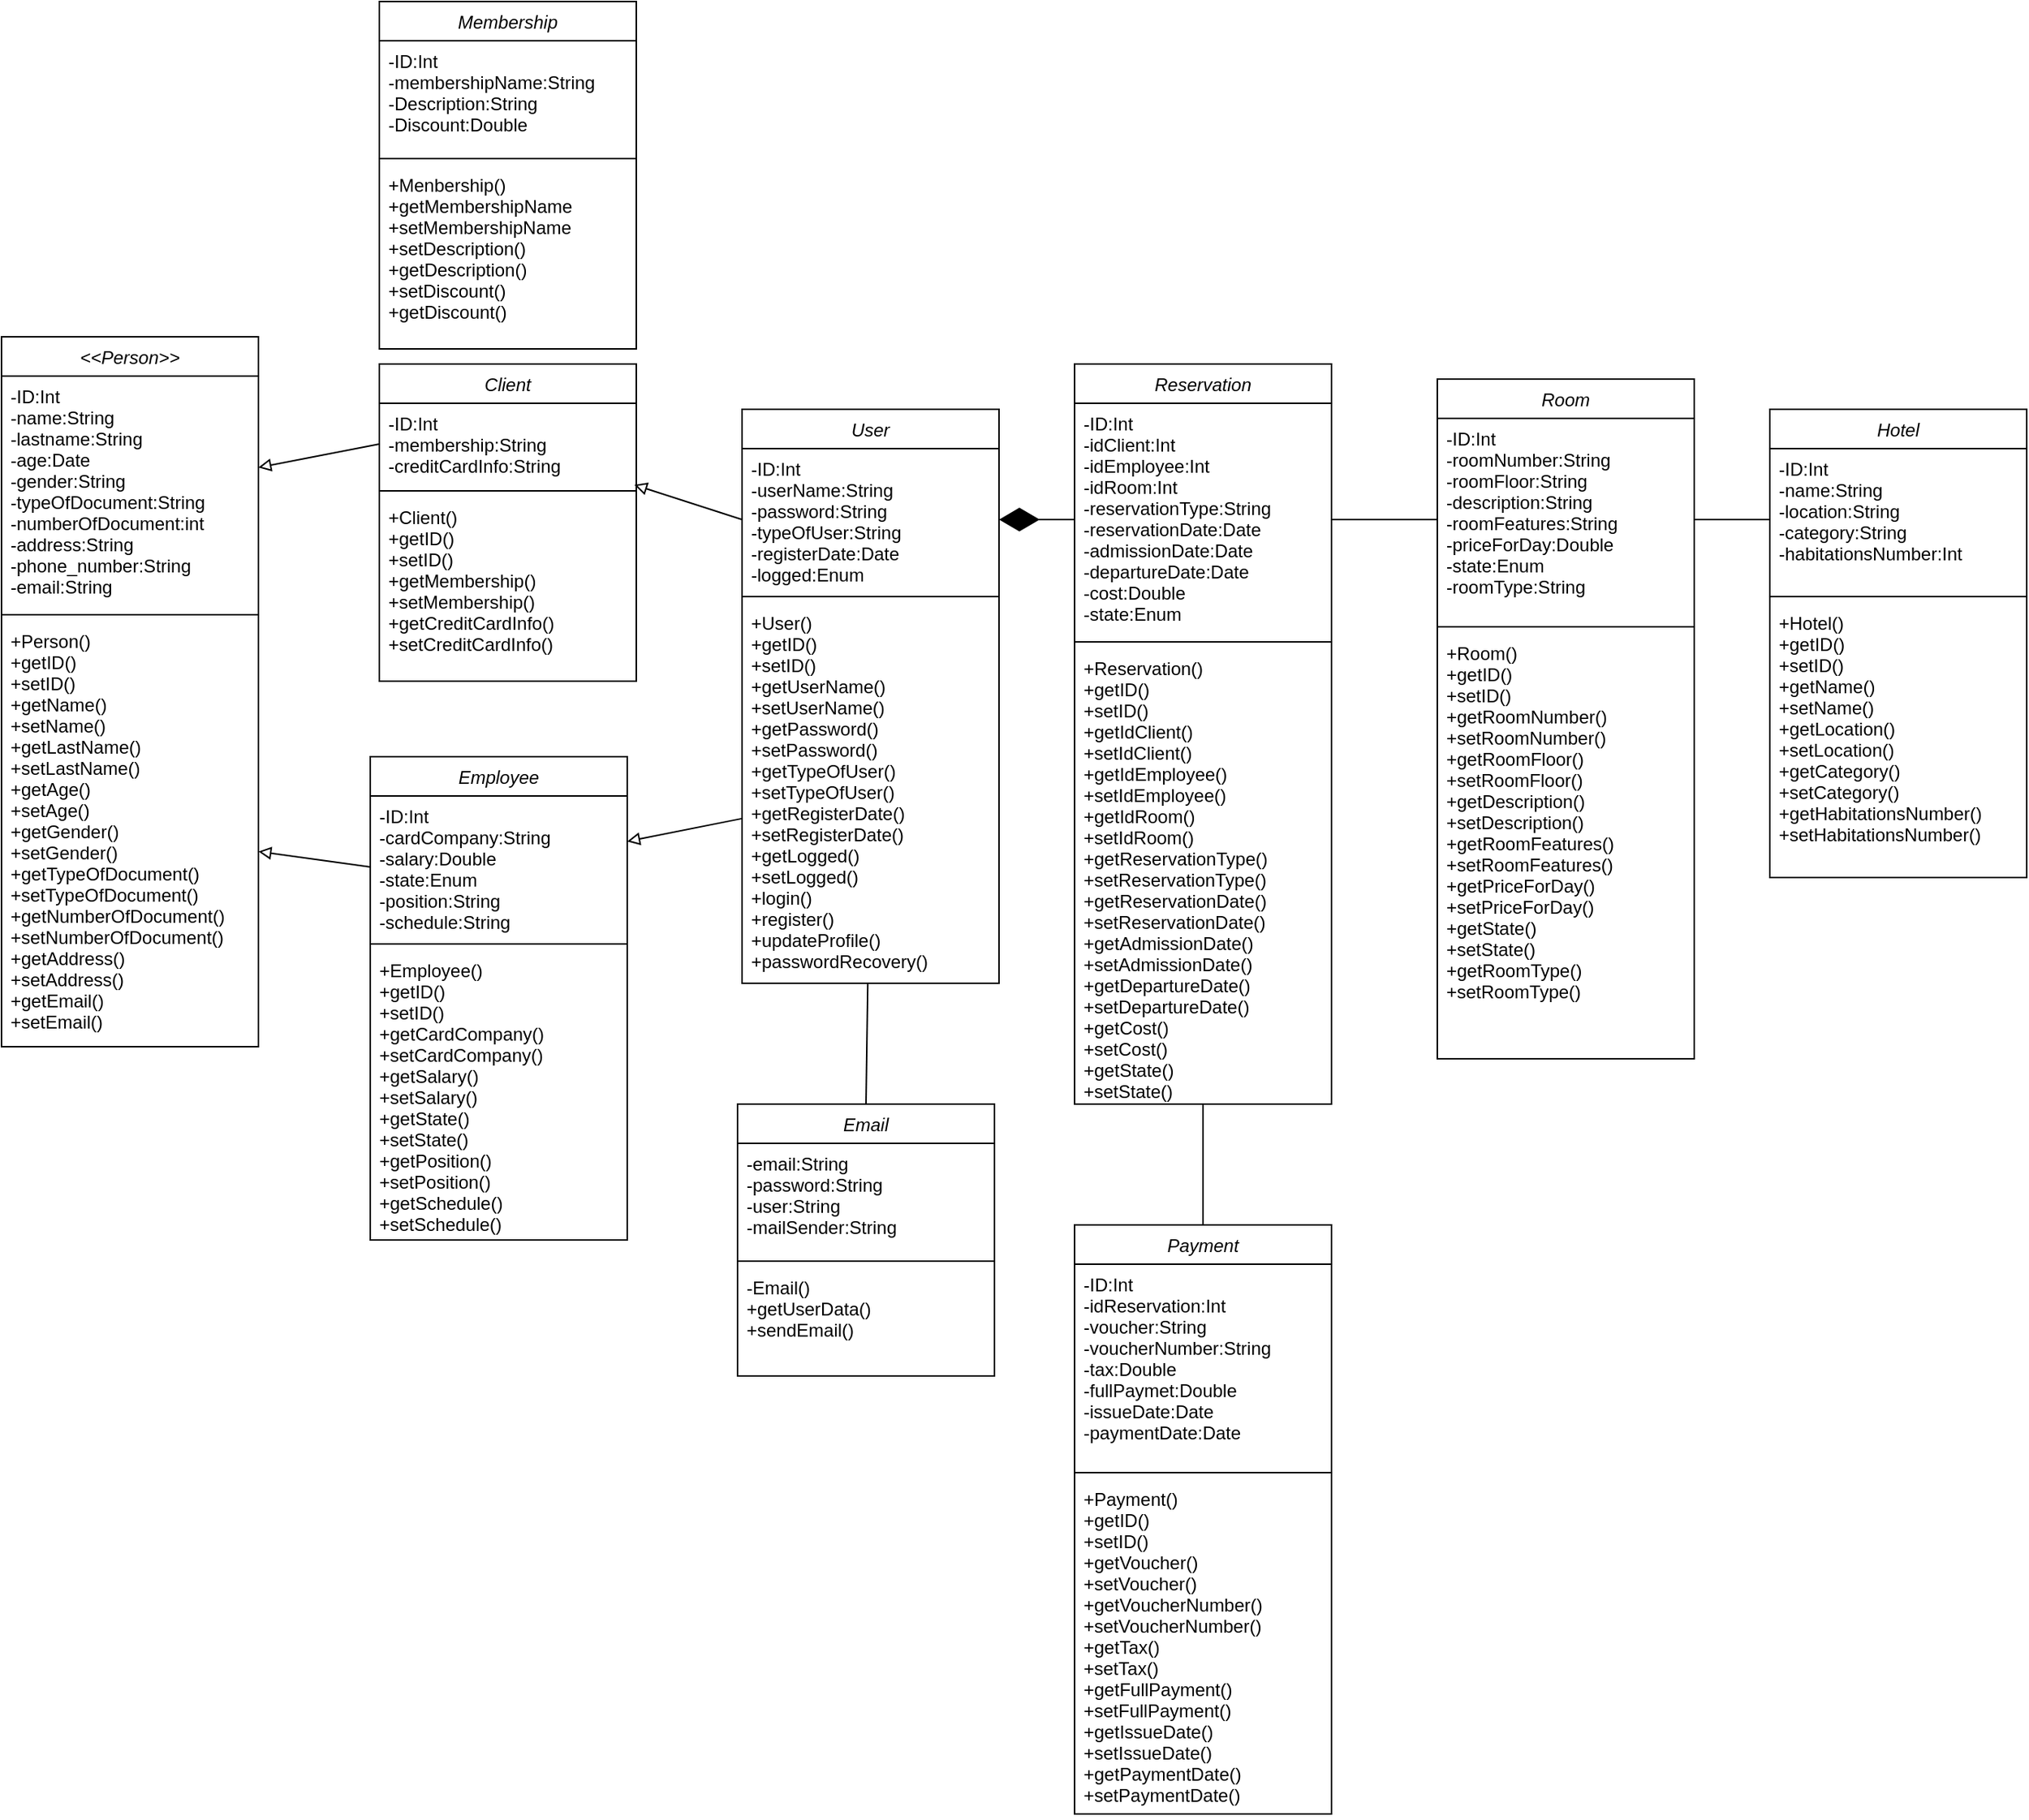<mxfile version="20.0.3" type="device"><diagram id="C5RBs43oDa-KdzZeNtuy" name="Page-1"><mxGraphModel dx="813" dy="1670" grid="1" gridSize="10" guides="1" tooltips="1" connect="1" arrows="1" fold="1" page="1" pageScale="1" pageWidth="827" pageHeight="1169" math="0" shadow="0"><root><mxCell id="WIyWlLk6GJQsqaUBKTNV-0"/><mxCell id="WIyWlLk6GJQsqaUBKTNV-1" parent="WIyWlLk6GJQsqaUBKTNV-0"/><mxCell id="zkfFHV4jXpPFQw0GAbJ--0" value="&lt;&lt;Person&gt;&gt;" style="swimlane;fontStyle=2;align=center;verticalAlign=top;childLayout=stackLayout;horizontal=1;startSize=26;horizontalStack=0;resizeParent=1;resizeLast=0;collapsible=1;marginBottom=0;rounded=0;shadow=0;strokeWidth=1;" parent="WIyWlLk6GJQsqaUBKTNV-1" vertex="1"><mxGeometry x="170" y="122" width="170" height="470" as="geometry"><mxRectangle x="230" y="140" width="160" height="26" as="alternateBounds"/></mxGeometry></mxCell><mxCell id="zkfFHV4jXpPFQw0GAbJ--1" value="-ID:Int&#10;-name:String&#10;-lastname:String&#10;-age:Date&#10;-gender:String&#10;-typeOfDocument:String&#10;-numberOfDocument:int&#10;-address:String&#10;-phone_number:String&#10;-email:String" style="text;align=left;verticalAlign=top;spacingLeft=4;spacingRight=4;overflow=hidden;rotatable=0;points=[[0,0.5],[1,0.5]];portConstraint=eastwest;" parent="zkfFHV4jXpPFQw0GAbJ--0" vertex="1"><mxGeometry y="26" width="170" height="154" as="geometry"/></mxCell><mxCell id="zkfFHV4jXpPFQw0GAbJ--4" value="" style="line;html=1;strokeWidth=1;align=left;verticalAlign=middle;spacingTop=-1;spacingLeft=3;spacingRight=3;rotatable=0;labelPosition=right;points=[];portConstraint=eastwest;" parent="zkfFHV4jXpPFQw0GAbJ--0" vertex="1"><mxGeometry y="180" width="170" height="8" as="geometry"/></mxCell><mxCell id="zkfFHV4jXpPFQw0GAbJ--5" value="+Person()&#10;+getID()&#10;+setID()&#10;+getName()&#10;+setName()&#10;+getLastName()&#10;+setLastName()&#10;+getAge()&#10;+setAge()&#10;+getGender()&#10;+setGender()&#10;+getTypeOfDocument()&#10;+setTypeOfDocument()&#10;+getNumberOfDocument()&#10;+setNumberOfDocument()&#10;+getAddress()&#10;+setAddress()&#10;+getEmail()&#10;+setEmail()" style="text;align=left;verticalAlign=top;spacingLeft=4;spacingRight=4;overflow=hidden;rotatable=0;points=[[0,0.5],[1,0.5]];portConstraint=eastwest;" parent="zkfFHV4jXpPFQw0GAbJ--0" vertex="1"><mxGeometry y="188" width="170" height="282" as="geometry"/></mxCell><mxCell id="ZMhXPZwdAN29FE3veMt--0" value="Client" style="swimlane;fontStyle=2;align=center;verticalAlign=top;childLayout=stackLayout;horizontal=1;startSize=26;horizontalStack=0;resizeParent=1;resizeLast=0;collapsible=1;marginBottom=0;rounded=0;shadow=0;strokeWidth=1;" parent="WIyWlLk6GJQsqaUBKTNV-1" vertex="1"><mxGeometry x="420" y="140" width="170" height="210" as="geometry"><mxRectangle x="230" y="140" width="160" height="26" as="alternateBounds"/></mxGeometry></mxCell><mxCell id="ZMhXPZwdAN29FE3veMt--1" value="-ID:Int&#10;-membership:String&#10;-creditCardInfo:String" style="text;align=left;verticalAlign=top;spacingLeft=4;spacingRight=4;overflow=hidden;rotatable=0;points=[[0,0.5],[1,0.5]];portConstraint=eastwest;" parent="ZMhXPZwdAN29FE3veMt--0" vertex="1"><mxGeometry y="26" width="170" height="54" as="geometry"/></mxCell><mxCell id="ZMhXPZwdAN29FE3veMt--2" value="" style="line;html=1;strokeWidth=1;align=left;verticalAlign=middle;spacingTop=-1;spacingLeft=3;spacingRight=3;rotatable=0;labelPosition=right;points=[];portConstraint=eastwest;" parent="ZMhXPZwdAN29FE3veMt--0" vertex="1"><mxGeometry y="80" width="170" height="8" as="geometry"/></mxCell><mxCell id="ZMhXPZwdAN29FE3veMt--3" value="+Client()&#10;+getID()&#10;+setID()&#10;+getMembership()&#10;+setMembership()&#10;+getCreditCardInfo()&#10;+setCreditCardInfo()" style="text;align=left;verticalAlign=top;spacingLeft=4;spacingRight=4;overflow=hidden;rotatable=0;points=[[0,0.5],[1,0.5]];portConstraint=eastwest;" parent="ZMhXPZwdAN29FE3veMt--0" vertex="1"><mxGeometry y="88" width="170" height="122" as="geometry"/></mxCell><mxCell id="ZMhXPZwdAN29FE3veMt--8" value="" style="endArrow=block;html=1;rounded=0;endFill=0;exitX=0;exitY=0.5;exitDx=0;exitDy=0;" parent="WIyWlLk6GJQsqaUBKTNV-1" source="ZMhXPZwdAN29FE3veMt--1" target="zkfFHV4jXpPFQw0GAbJ--1" edge="1"><mxGeometry width="50" height="50" relative="1" as="geometry"><mxPoint x="430" y="230" as="sourcePoint"/><mxPoint x="440" y="340" as="targetPoint"/></mxGeometry></mxCell><mxCell id="ZMhXPZwdAN29FE3veMt--11" value="User" style="swimlane;fontStyle=2;align=center;verticalAlign=top;childLayout=stackLayout;horizontal=1;startSize=26;horizontalStack=0;resizeParent=1;resizeLast=0;collapsible=1;marginBottom=0;rounded=0;shadow=0;strokeWidth=1;" parent="WIyWlLk6GJQsqaUBKTNV-1" vertex="1"><mxGeometry x="660" y="170" width="170" height="380" as="geometry"><mxRectangle x="230" y="140" width="160" height="26" as="alternateBounds"/></mxGeometry></mxCell><mxCell id="ZMhXPZwdAN29FE3veMt--12" value="-ID:Int&#10;-userName:String&#10;-password:String&#10;-typeOfUser:String&#10;-registerDate:Date&#10;-logged:Enum" style="text;align=left;verticalAlign=top;spacingLeft=4;spacingRight=4;overflow=hidden;rotatable=0;points=[[0,0.5],[1,0.5]];portConstraint=eastwest;" parent="ZMhXPZwdAN29FE3veMt--11" vertex="1"><mxGeometry y="26" width="170" height="94" as="geometry"/></mxCell><mxCell id="ZMhXPZwdAN29FE3veMt--13" value="" style="line;html=1;strokeWidth=1;align=left;verticalAlign=middle;spacingTop=-1;spacingLeft=3;spacingRight=3;rotatable=0;labelPosition=right;points=[];portConstraint=eastwest;" parent="ZMhXPZwdAN29FE3veMt--11" vertex="1"><mxGeometry y="120" width="170" height="8" as="geometry"/></mxCell><mxCell id="ZMhXPZwdAN29FE3veMt--14" value="+User()&#10;+getID()&#10;+setID()&#10;+getUserName()&#10;+setUserName()&#10;+getPassword()&#10;+setPassword()&#10;+getTypeOfUser()&#10;+setTypeOfUser()&#10;+getRegisterDate()&#10;+setRegisterDate()&#10;+getLogged()&#10;+setLogged()&#10;+login()&#10;+register()&#10;+updateProfile()&#10;+passwordRecovery()" style="text;align=left;verticalAlign=top;spacingLeft=4;spacingRight=4;overflow=hidden;rotatable=0;points=[[0,0.5],[1,0.5]];portConstraint=eastwest;" parent="ZMhXPZwdAN29FE3veMt--11" vertex="1"><mxGeometry y="128" width="170" height="252" as="geometry"/></mxCell><mxCell id="ZMhXPZwdAN29FE3veMt--15" value="" style="endArrow=block;html=1;rounded=0;endFill=0;exitX=0;exitY=0.5;exitDx=0;exitDy=0;" parent="WIyWlLk6GJQsqaUBKTNV-1" source="ZMhXPZwdAN29FE3veMt--12" target="ZMhXPZwdAN29FE3veMt--1" edge="1"><mxGeometry width="50" height="50" relative="1" as="geometry"><mxPoint x="710" y="233" as="sourcePoint"/><mxPoint x="610" y="234.081" as="targetPoint"/></mxGeometry></mxCell><mxCell id="ZMhXPZwdAN29FE3veMt--16" value="Employee" style="swimlane;fontStyle=2;align=center;verticalAlign=top;childLayout=stackLayout;horizontal=1;startSize=26;horizontalStack=0;resizeParent=1;resizeLast=0;collapsible=1;marginBottom=0;rounded=0;shadow=0;strokeWidth=1;" parent="WIyWlLk6GJQsqaUBKTNV-1" vertex="1"><mxGeometry x="414" y="400" width="170" height="320" as="geometry"><mxRectangle x="230" y="140" width="160" height="26" as="alternateBounds"/></mxGeometry></mxCell><mxCell id="ZMhXPZwdAN29FE3veMt--17" value="-ID:Int&#10;-cardCompany:String&#10;-salary:Double&#10;-state:Enum&#10;-position:String&#10;-schedule:String" style="text;align=left;verticalAlign=top;spacingLeft=4;spacingRight=4;overflow=hidden;rotatable=0;points=[[0,0.5],[1,0.5]];portConstraint=eastwest;" parent="ZMhXPZwdAN29FE3veMt--16" vertex="1"><mxGeometry y="26" width="170" height="94" as="geometry"/></mxCell><mxCell id="ZMhXPZwdAN29FE3veMt--18" value="" style="line;html=1;strokeWidth=1;align=left;verticalAlign=middle;spacingTop=-1;spacingLeft=3;spacingRight=3;rotatable=0;labelPosition=right;points=[];portConstraint=eastwest;" parent="ZMhXPZwdAN29FE3veMt--16" vertex="1"><mxGeometry y="120" width="170" height="8" as="geometry"/></mxCell><mxCell id="ZMhXPZwdAN29FE3veMt--19" value="+Employee()&#10;+getID()&#10;+setID()&#10;+getCardCompany()&#10;+setCardCompany()&#10;+getSalary()&#10;+setSalary()&#10;+getState()&#10;+setState()&#10;+getPosition()&#10;+setPosition()&#10;+getSchedule()&#10;+setSchedule()" style="text;align=left;verticalAlign=top;spacingLeft=4;spacingRight=4;overflow=hidden;rotatable=0;points=[[0,0.5],[1,0.5]];portConstraint=eastwest;" parent="ZMhXPZwdAN29FE3veMt--16" vertex="1"><mxGeometry y="128" width="170" height="192" as="geometry"/></mxCell><mxCell id="ZMhXPZwdAN29FE3veMt--20" value="" style="endArrow=block;html=1;rounded=0;endFill=0;" parent="WIyWlLk6GJQsqaUBKTNV-1" source="ZMhXPZwdAN29FE3veMt--14" target="ZMhXPZwdAN29FE3veMt--17" edge="1"><mxGeometry width="50" height="50" relative="1" as="geometry"><mxPoint x="650" y="410" as="sourcePoint"/><mxPoint x="584" y="412.185" as="targetPoint"/></mxGeometry></mxCell><mxCell id="ZMhXPZwdAN29FE3veMt--21" value="" style="endArrow=block;html=1;rounded=0;endFill=0;exitX=0;exitY=0.5;exitDx=0;exitDy=0;" parent="WIyWlLk6GJQsqaUBKTNV-1" source="ZMhXPZwdAN29FE3veMt--17" target="zkfFHV4jXpPFQw0GAbJ--5" edge="1"><mxGeometry width="50" height="50" relative="1" as="geometry"><mxPoint x="410" y="412" as="sourcePoint"/><mxPoint x="340" y="412.185" as="targetPoint"/></mxGeometry></mxCell><mxCell id="ZMhXPZwdAN29FE3veMt--22" value="Reservation" style="swimlane;fontStyle=2;align=center;verticalAlign=top;childLayout=stackLayout;horizontal=1;startSize=26;horizontalStack=0;resizeParent=1;resizeLast=0;collapsible=1;marginBottom=0;rounded=0;shadow=0;strokeWidth=1;" parent="WIyWlLk6GJQsqaUBKTNV-1" vertex="1"><mxGeometry x="880" y="140" width="170" height="490" as="geometry"><mxRectangle x="230" y="140" width="160" height="26" as="alternateBounds"/></mxGeometry></mxCell><mxCell id="ZMhXPZwdAN29FE3veMt--23" value="-ID:Int&#10;-idClient:Int&#10;-idEmployee:Int&#10;-idRoom:Int&#10;-reservationType:String&#10;-reservationDate:Date&#10;-admissionDate:Date&#10;-departureDate:Date&#10;-cost:Double&#10;-state:Enum" style="text;align=left;verticalAlign=top;spacingLeft=4;spacingRight=4;overflow=hidden;rotatable=0;points=[[0,0.5],[1,0.5]];portConstraint=eastwest;" parent="ZMhXPZwdAN29FE3veMt--22" vertex="1"><mxGeometry y="26" width="170" height="154" as="geometry"/></mxCell><mxCell id="ZMhXPZwdAN29FE3veMt--24" value="" style="line;html=1;strokeWidth=1;align=left;verticalAlign=middle;spacingTop=-1;spacingLeft=3;spacingRight=3;rotatable=0;labelPosition=right;points=[];portConstraint=eastwest;" parent="ZMhXPZwdAN29FE3veMt--22" vertex="1"><mxGeometry y="180" width="170" height="8" as="geometry"/></mxCell><mxCell id="ZMhXPZwdAN29FE3veMt--25" value="+Reservation()&#10;+getID()&#10;+setID()&#10;+getIdClient()&#10;+setIdClient()&#10;+getIdEmployee()&#10;+setIdEmployee()&#10;+getIdRoom()&#10;+setIdRoom()&#10;+getReservationType()&#10;+setReservationType()&#10;+getReservationDate()&#10;+setReservationDate()&#10;+getAdmissionDate()&#10;+setAdmissionDate()&#10;+getDepartureDate()&#10;+setDepartureDate()&#10;+getCost()&#10;+setCost()&#10;+getState()&#10;+setState()&#10;&#10;" style="text;align=left;verticalAlign=top;spacingLeft=4;spacingRight=4;overflow=hidden;rotatable=0;points=[[0,0.5],[1,0.5]];portConstraint=eastwest;" parent="ZMhXPZwdAN29FE3veMt--22" vertex="1"><mxGeometry y="188" width="170" height="302" as="geometry"/></mxCell><mxCell id="ZMhXPZwdAN29FE3veMt--26" value="" style="endArrow=diamondThin;endFill=1;endSize=24;html=1;rounded=0;entryX=1;entryY=0.5;entryDx=0;entryDy=0;" parent="WIyWlLk6GJQsqaUBKTNV-1" source="ZMhXPZwdAN29FE3veMt--23" target="ZMhXPZwdAN29FE3veMt--12" edge="1"><mxGeometry width="160" relative="1" as="geometry"><mxPoint x="720" y="440" as="sourcePoint"/><mxPoint x="880" y="440" as="targetPoint"/></mxGeometry></mxCell><mxCell id="ZMhXPZwdAN29FE3veMt--27" value="Room" style="swimlane;fontStyle=2;align=center;verticalAlign=top;childLayout=stackLayout;horizontal=1;startSize=26;horizontalStack=0;resizeParent=1;resizeLast=0;collapsible=1;marginBottom=0;rounded=0;shadow=0;strokeWidth=1;" parent="WIyWlLk6GJQsqaUBKTNV-1" vertex="1"><mxGeometry x="1120" y="150" width="170" height="450" as="geometry"><mxRectangle x="230" y="140" width="160" height="26" as="alternateBounds"/></mxGeometry></mxCell><mxCell id="ZMhXPZwdAN29FE3veMt--28" value="-ID:Int&#10;-roomNumber:String&#10;-roomFloor:String&#10;-description:String&#10;-roomFeatures:String&#10;-priceForDay:Double&#10;-state:Enum&#10;-roomType:String" style="text;align=left;verticalAlign=top;spacingLeft=4;spacingRight=4;overflow=hidden;rotatable=0;points=[[0,0.5],[1,0.5]];portConstraint=eastwest;" parent="ZMhXPZwdAN29FE3veMt--27" vertex="1"><mxGeometry y="26" width="170" height="134" as="geometry"/></mxCell><mxCell id="ZMhXPZwdAN29FE3veMt--29" value="" style="line;html=1;strokeWidth=1;align=left;verticalAlign=middle;spacingTop=-1;spacingLeft=3;spacingRight=3;rotatable=0;labelPosition=right;points=[];portConstraint=eastwest;" parent="ZMhXPZwdAN29FE3veMt--27" vertex="1"><mxGeometry y="160" width="170" height="8" as="geometry"/></mxCell><mxCell id="ZMhXPZwdAN29FE3veMt--30" value="+Room()&#10;+getID()&#10;+setID()&#10;+getRoomNumber()&#10;+setRoomNumber()&#10;+getRoomFloor()&#10;+setRoomFloor()&#10;+getDescription()&#10;+setDescription()&#10;+getRoomFeatures()&#10;+setRoomFeatures()&#10;+getPriceForDay()&#10;+setPriceForDay()&#10;+getState()&#10;+setState()&#10;+getRoomType()&#10;+setRoomType()&#10;" style="text;align=left;verticalAlign=top;spacingLeft=4;spacingRight=4;overflow=hidden;rotatable=0;points=[[0,0.5],[1,0.5]];portConstraint=eastwest;" parent="ZMhXPZwdAN29FE3veMt--27" vertex="1"><mxGeometry y="168" width="170" height="282" as="geometry"/></mxCell><mxCell id="ZMhXPZwdAN29FE3veMt--31" value="" style="endArrow=none;html=1;rounded=0;entryX=0;entryY=0.5;entryDx=0;entryDy=0;exitX=1;exitY=0.5;exitDx=0;exitDy=0;" parent="WIyWlLk6GJQsqaUBKTNV-1" source="ZMhXPZwdAN29FE3veMt--23" target="ZMhXPZwdAN29FE3veMt--28" edge="1"><mxGeometry width="50" height="50" relative="1" as="geometry"><mxPoint x="930" y="330" as="sourcePoint"/><mxPoint x="980" y="280" as="targetPoint"/></mxGeometry></mxCell><mxCell id="ZMhXPZwdAN29FE3veMt--32" value="Hotel" style="swimlane;fontStyle=2;align=center;verticalAlign=top;childLayout=stackLayout;horizontal=1;startSize=26;horizontalStack=0;resizeParent=1;resizeLast=0;collapsible=1;marginBottom=0;rounded=0;shadow=0;strokeWidth=1;" parent="WIyWlLk6GJQsqaUBKTNV-1" vertex="1"><mxGeometry x="1340" y="170" width="170" height="310" as="geometry"><mxRectangle x="230" y="140" width="160" height="26" as="alternateBounds"/></mxGeometry></mxCell><mxCell id="ZMhXPZwdAN29FE3veMt--33" value="-ID:Int&#10;-name:String&#10;-location:String&#10;-category:String&#10;-habitationsNumber:Int" style="text;align=left;verticalAlign=top;spacingLeft=4;spacingRight=4;overflow=hidden;rotatable=0;points=[[0,0.5],[1,0.5]];portConstraint=eastwest;" parent="ZMhXPZwdAN29FE3veMt--32" vertex="1"><mxGeometry y="26" width="170" height="94" as="geometry"/></mxCell><mxCell id="ZMhXPZwdAN29FE3veMt--34" value="" style="line;html=1;strokeWidth=1;align=left;verticalAlign=middle;spacingTop=-1;spacingLeft=3;spacingRight=3;rotatable=0;labelPosition=right;points=[];portConstraint=eastwest;" parent="ZMhXPZwdAN29FE3veMt--32" vertex="1"><mxGeometry y="120" width="170" height="8" as="geometry"/></mxCell><mxCell id="ZMhXPZwdAN29FE3veMt--35" value="+Hotel()&#10;+getID()&#10;+setID()&#10;+getName()&#10;+setName()&#10;+getLocation()&#10;+setLocation()&#10;+getCategory()&#10;+setCategory()&#10;+getHabitationsNumber()&#10;+setHabitationsNumber()&#10;&#10;&#10;" style="text;align=left;verticalAlign=top;spacingLeft=4;spacingRight=4;overflow=hidden;rotatable=0;points=[[0,0.5],[1,0.5]];portConstraint=eastwest;" parent="ZMhXPZwdAN29FE3veMt--32" vertex="1"><mxGeometry y="128" width="170" height="182" as="geometry"/></mxCell><mxCell id="ZMhXPZwdAN29FE3veMt--37" value="" style="endArrow=none;html=1;rounded=0;entryX=0;entryY=0.5;entryDx=0;entryDy=0;exitX=1;exitY=0.5;exitDx=0;exitDy=0;" parent="WIyWlLk6GJQsqaUBKTNV-1" source="ZMhXPZwdAN29FE3veMt--28" target="ZMhXPZwdAN29FE3veMt--33" edge="1"><mxGeometry width="50" height="50" relative="1" as="geometry"><mxPoint x="1300" y="253" as="sourcePoint"/><mxPoint x="1370" y="253" as="targetPoint"/></mxGeometry></mxCell><mxCell id="ZMhXPZwdAN29FE3veMt--38" value="Payment" style="swimlane;fontStyle=2;align=center;verticalAlign=top;childLayout=stackLayout;horizontal=1;startSize=26;horizontalStack=0;resizeParent=1;resizeLast=0;collapsible=1;marginBottom=0;rounded=0;shadow=0;strokeWidth=1;" parent="WIyWlLk6GJQsqaUBKTNV-1" vertex="1"><mxGeometry x="880" y="710" width="170" height="390" as="geometry"><mxRectangle x="230" y="140" width="160" height="26" as="alternateBounds"/></mxGeometry></mxCell><mxCell id="ZMhXPZwdAN29FE3veMt--39" value="-ID:Int&#10;-idReservation:Int&#10;-voucher:String&#10;-voucherNumber:String&#10;-tax:Double&#10;-fullPaymet:Double&#10;-issueDate:Date&#10;-paymentDate:Date&#10;" style="text;align=left;verticalAlign=top;spacingLeft=4;spacingRight=4;overflow=hidden;rotatable=0;points=[[0,0.5],[1,0.5]];portConstraint=eastwest;" parent="ZMhXPZwdAN29FE3veMt--38" vertex="1"><mxGeometry y="26" width="170" height="134" as="geometry"/></mxCell><mxCell id="ZMhXPZwdAN29FE3veMt--40" value="" style="line;html=1;strokeWidth=1;align=left;verticalAlign=middle;spacingTop=-1;spacingLeft=3;spacingRight=3;rotatable=0;labelPosition=right;points=[];portConstraint=eastwest;" parent="ZMhXPZwdAN29FE3veMt--38" vertex="1"><mxGeometry y="160" width="170" height="8" as="geometry"/></mxCell><mxCell id="ZMhXPZwdAN29FE3veMt--41" value="+Payment()&#10;+getID()&#10;+setID()&#10;+getVoucher()&#10;+setVoucher()&#10;+getVoucherNumber()&#10;+setVoucherNumber()&#10;+getTax()&#10;+setTax()&#10;+getFullPayment()&#10;+setFullPayment()&#10;+getIssueDate()&#10;+setIssueDate()&#10;+getPaymentDate()&#10;+setPaymentDate()" style="text;align=left;verticalAlign=top;spacingLeft=4;spacingRight=4;overflow=hidden;rotatable=0;points=[[0,0.5],[1,0.5]];portConstraint=eastwest;" parent="ZMhXPZwdAN29FE3veMt--38" vertex="1"><mxGeometry y="168" width="170" height="222" as="geometry"/></mxCell><mxCell id="ZMhXPZwdAN29FE3veMt--42" value="" style="endArrow=none;html=1;rounded=0;exitX=0.5;exitY=0;exitDx=0;exitDy=0;" parent="WIyWlLk6GJQsqaUBKTNV-1" source="ZMhXPZwdAN29FE3veMt--38" target="ZMhXPZwdAN29FE3veMt--25" edge="1"><mxGeometry width="50" height="50" relative="1" as="geometry"><mxPoint x="890" y="840" as="sourcePoint"/><mxPoint x="940" y="790" as="targetPoint"/></mxGeometry></mxCell><mxCell id="Mj_Ro5wQY1H69PyjuYlc-0" value="Email" style="swimlane;fontStyle=2;align=center;verticalAlign=top;childLayout=stackLayout;horizontal=1;startSize=26;horizontalStack=0;resizeParent=1;resizeLast=0;collapsible=1;marginBottom=0;rounded=0;shadow=0;strokeWidth=1;" vertex="1" parent="WIyWlLk6GJQsqaUBKTNV-1"><mxGeometry x="657" y="630" width="170" height="180" as="geometry"><mxRectangle x="230" y="140" width="160" height="26" as="alternateBounds"/></mxGeometry></mxCell><mxCell id="Mj_Ro5wQY1H69PyjuYlc-1" value="-email:String&#10;-password:String&#10;-user:String&#10;-mailSender:String" style="text;align=left;verticalAlign=top;spacingLeft=4;spacingRight=4;overflow=hidden;rotatable=0;points=[[0,0.5],[1,0.5]];portConstraint=eastwest;" vertex="1" parent="Mj_Ro5wQY1H69PyjuYlc-0"><mxGeometry y="26" width="170" height="74" as="geometry"/></mxCell><mxCell id="Mj_Ro5wQY1H69PyjuYlc-2" value="" style="line;html=1;strokeWidth=1;align=left;verticalAlign=middle;spacingTop=-1;spacingLeft=3;spacingRight=3;rotatable=0;labelPosition=right;points=[];portConstraint=eastwest;" vertex="1" parent="Mj_Ro5wQY1H69PyjuYlc-0"><mxGeometry y="100" width="170" height="8" as="geometry"/></mxCell><mxCell id="Mj_Ro5wQY1H69PyjuYlc-3" value="-Email()&#10;+getUserData()&#10;+sendEmail()" style="text;align=left;verticalAlign=top;spacingLeft=4;spacingRight=4;overflow=hidden;rotatable=0;points=[[0,0.5],[1,0.5]];portConstraint=eastwest;" vertex="1" parent="Mj_Ro5wQY1H69PyjuYlc-0"><mxGeometry y="108" width="170" height="72" as="geometry"/></mxCell><mxCell id="Mj_Ro5wQY1H69PyjuYlc-4" value="" style="endArrow=none;html=1;rounded=0;exitX=0.5;exitY=0;exitDx=0;exitDy=0;" edge="1" parent="WIyWlLk6GJQsqaUBKTNV-1" source="Mj_Ro5wQY1H69PyjuYlc-0" target="ZMhXPZwdAN29FE3veMt--14"><mxGeometry width="50" height="50" relative="1" as="geometry"><mxPoint x="740" y="600" as="sourcePoint"/><mxPoint x="740" y="520" as="targetPoint"/></mxGeometry></mxCell><mxCell id="Mj_Ro5wQY1H69PyjuYlc-5" value="Membership" style="swimlane;fontStyle=2;align=center;verticalAlign=top;childLayout=stackLayout;horizontal=1;startSize=26;horizontalStack=0;resizeParent=1;resizeLast=0;collapsible=1;marginBottom=0;rounded=0;shadow=0;strokeWidth=1;" vertex="1" parent="WIyWlLk6GJQsqaUBKTNV-1"><mxGeometry x="420" y="-100" width="170" height="230" as="geometry"><mxRectangle x="230" y="140" width="160" height="26" as="alternateBounds"/></mxGeometry></mxCell><mxCell id="Mj_Ro5wQY1H69PyjuYlc-6" value="-ID:Int&#10;-membershipName:String&#10;-Description:String&#10;-Discount:Double" style="text;align=left;verticalAlign=top;spacingLeft=4;spacingRight=4;overflow=hidden;rotatable=0;points=[[0,0.5],[1,0.5]];portConstraint=eastwest;" vertex="1" parent="Mj_Ro5wQY1H69PyjuYlc-5"><mxGeometry y="26" width="170" height="74" as="geometry"/></mxCell><mxCell id="Mj_Ro5wQY1H69PyjuYlc-7" value="" style="line;html=1;strokeWidth=1;align=left;verticalAlign=middle;spacingTop=-1;spacingLeft=3;spacingRight=3;rotatable=0;labelPosition=right;points=[];portConstraint=eastwest;" vertex="1" parent="Mj_Ro5wQY1H69PyjuYlc-5"><mxGeometry y="100" width="170" height="8" as="geometry"/></mxCell><mxCell id="Mj_Ro5wQY1H69PyjuYlc-8" value="+Menbership()&#10;+getMembershipName&#10;+setMembershipName&#10;+setDescription()&#10;+getDescription()&#10;+setDiscount()&#10;+getDiscount()" style="text;align=left;verticalAlign=top;spacingLeft=4;spacingRight=4;overflow=hidden;rotatable=0;points=[[0,0.5],[1,0.5]];portConstraint=eastwest;" vertex="1" parent="Mj_Ro5wQY1H69PyjuYlc-5"><mxGeometry y="108" width="170" height="122" as="geometry"/></mxCell></root></mxGraphModel></diagram></mxfile>